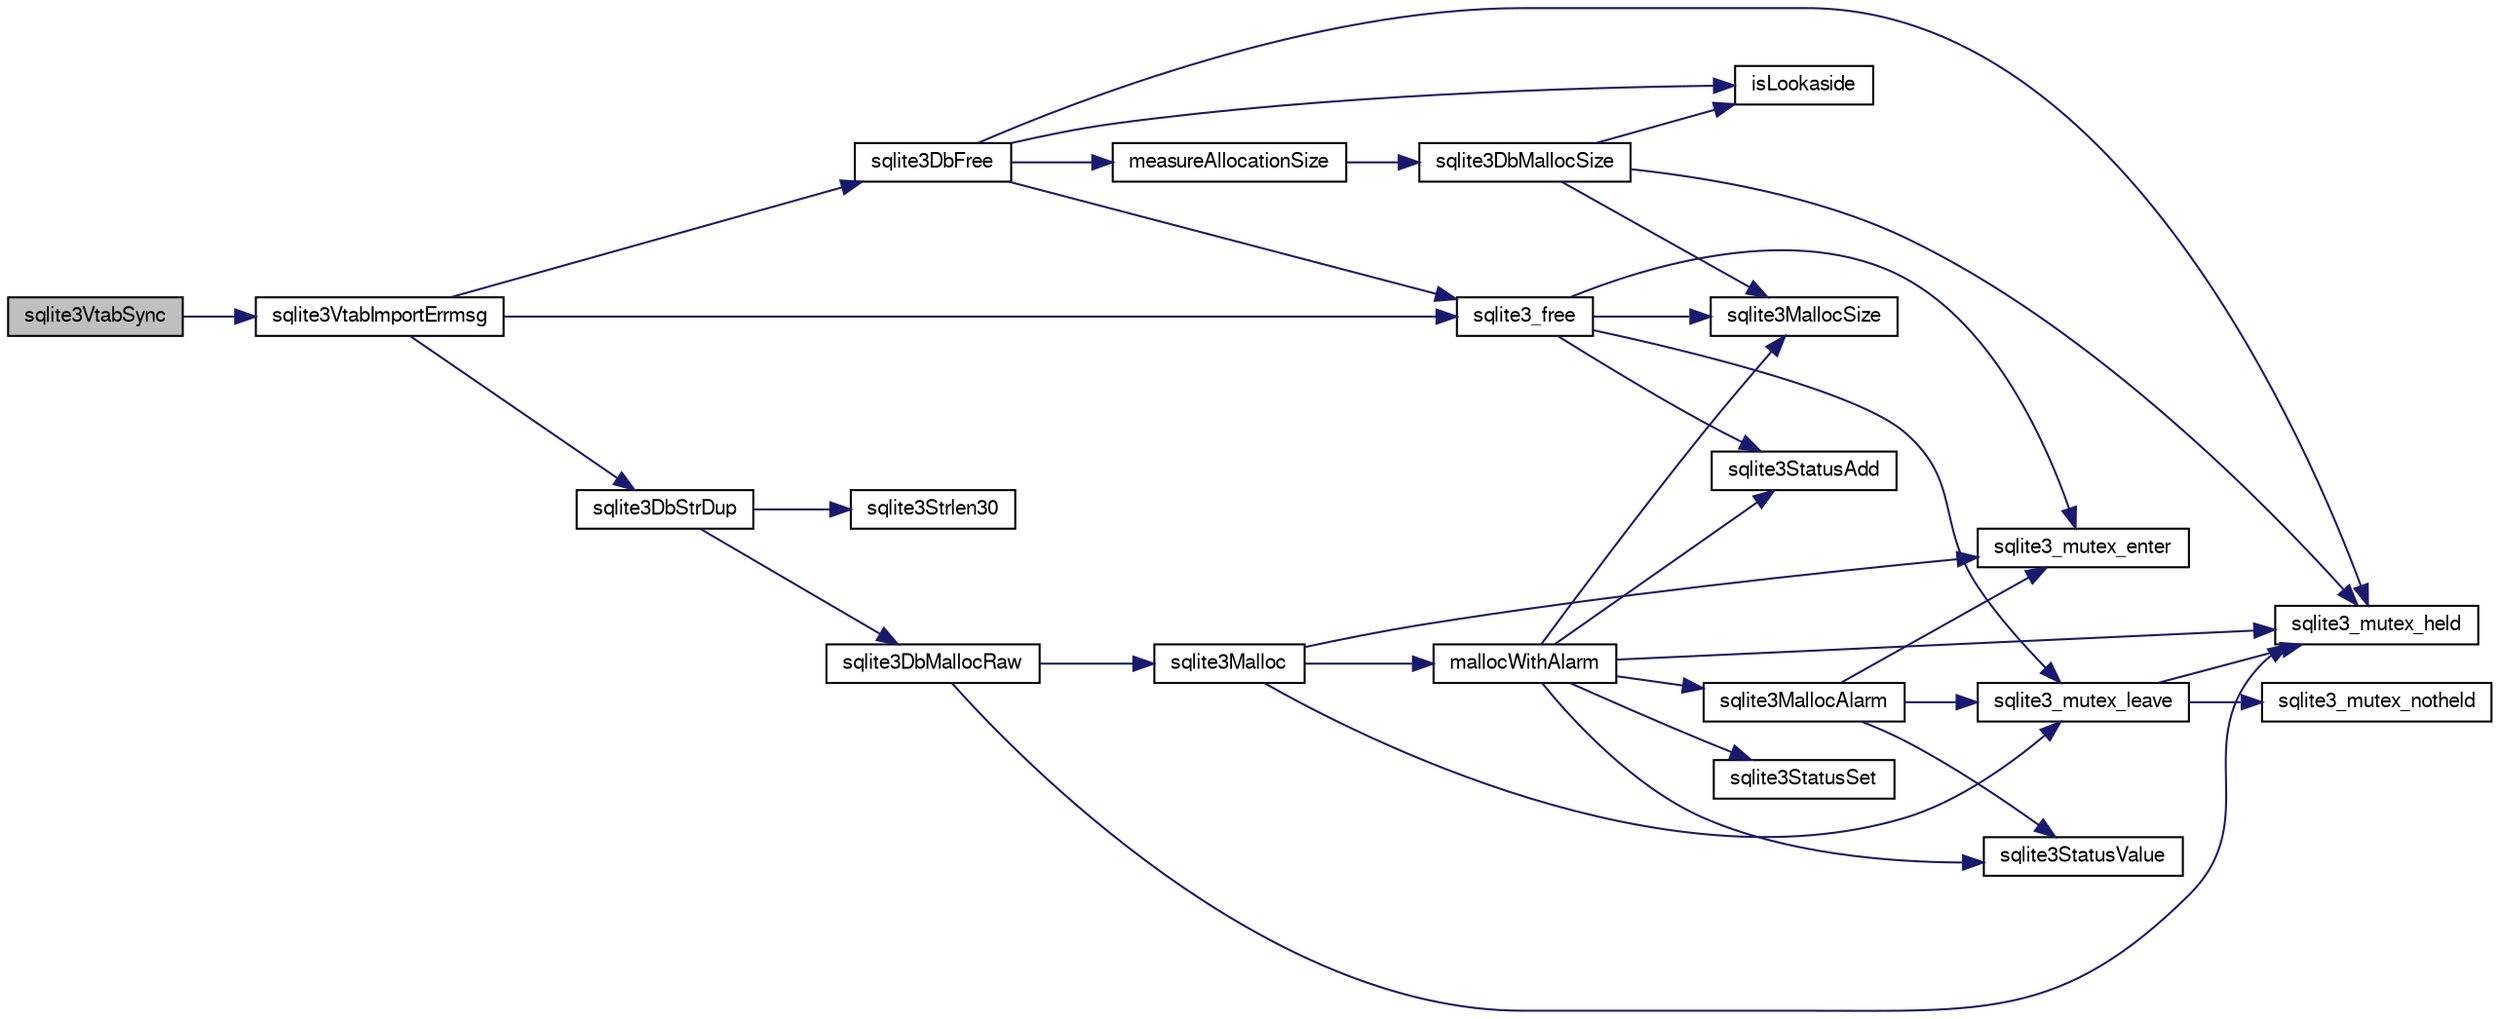 digraph "sqlite3VtabSync"
{
  edge [fontname="FreeSans",fontsize="10",labelfontname="FreeSans",labelfontsize="10"];
  node [fontname="FreeSans",fontsize="10",shape=record];
  rankdir="LR";
  Node805849 [label="sqlite3VtabSync",height=0.2,width=0.4,color="black", fillcolor="grey75", style="filled", fontcolor="black"];
  Node805849 -> Node805850 [color="midnightblue",fontsize="10",style="solid",fontname="FreeSans"];
  Node805850 [label="sqlite3VtabImportErrmsg",height=0.2,width=0.4,color="black", fillcolor="white", style="filled",URL="$sqlite3_8c.html#a96aa708448f6afa640d78b17471c4493"];
  Node805850 -> Node805851 [color="midnightblue",fontsize="10",style="solid",fontname="FreeSans"];
  Node805851 [label="sqlite3DbFree",height=0.2,width=0.4,color="black", fillcolor="white", style="filled",URL="$sqlite3_8c.html#ac70ab821a6607b4a1b909582dc37a069"];
  Node805851 -> Node805852 [color="midnightblue",fontsize="10",style="solid",fontname="FreeSans"];
  Node805852 [label="sqlite3_mutex_held",height=0.2,width=0.4,color="black", fillcolor="white", style="filled",URL="$sqlite3_8c.html#acf77da68932b6bc163c5e68547ecc3e7"];
  Node805851 -> Node805853 [color="midnightblue",fontsize="10",style="solid",fontname="FreeSans"];
  Node805853 [label="measureAllocationSize",height=0.2,width=0.4,color="black", fillcolor="white", style="filled",URL="$sqlite3_8c.html#a45731e644a22fdb756e2b6337224217a"];
  Node805853 -> Node805854 [color="midnightblue",fontsize="10",style="solid",fontname="FreeSans"];
  Node805854 [label="sqlite3DbMallocSize",height=0.2,width=0.4,color="black", fillcolor="white", style="filled",URL="$sqlite3_8c.html#aa397e5a8a03495203a0767abf0a71f86"];
  Node805854 -> Node805855 [color="midnightblue",fontsize="10",style="solid",fontname="FreeSans"];
  Node805855 [label="sqlite3MallocSize",height=0.2,width=0.4,color="black", fillcolor="white", style="filled",URL="$sqlite3_8c.html#acf5d2a5f35270bafb050bd2def576955"];
  Node805854 -> Node805852 [color="midnightblue",fontsize="10",style="solid",fontname="FreeSans"];
  Node805854 -> Node805856 [color="midnightblue",fontsize="10",style="solid",fontname="FreeSans"];
  Node805856 [label="isLookaside",height=0.2,width=0.4,color="black", fillcolor="white", style="filled",URL="$sqlite3_8c.html#a770fa05ff9717b75e16f4d968a77b897"];
  Node805851 -> Node805856 [color="midnightblue",fontsize="10",style="solid",fontname="FreeSans"];
  Node805851 -> Node805857 [color="midnightblue",fontsize="10",style="solid",fontname="FreeSans"];
  Node805857 [label="sqlite3_free",height=0.2,width=0.4,color="black", fillcolor="white", style="filled",URL="$sqlite3_8c.html#a6552349e36a8a691af5487999ab09519"];
  Node805857 -> Node805858 [color="midnightblue",fontsize="10",style="solid",fontname="FreeSans"];
  Node805858 [label="sqlite3_mutex_enter",height=0.2,width=0.4,color="black", fillcolor="white", style="filled",URL="$sqlite3_8c.html#a1c12cde690bd89f104de5cbad12a6bf5"];
  Node805857 -> Node805859 [color="midnightblue",fontsize="10",style="solid",fontname="FreeSans"];
  Node805859 [label="sqlite3StatusAdd",height=0.2,width=0.4,color="black", fillcolor="white", style="filled",URL="$sqlite3_8c.html#afa029f93586aeab4cc85360905dae9cd"];
  Node805857 -> Node805855 [color="midnightblue",fontsize="10",style="solid",fontname="FreeSans"];
  Node805857 -> Node805860 [color="midnightblue",fontsize="10",style="solid",fontname="FreeSans"];
  Node805860 [label="sqlite3_mutex_leave",height=0.2,width=0.4,color="black", fillcolor="white", style="filled",URL="$sqlite3_8c.html#a5838d235601dbd3c1fa993555c6bcc93"];
  Node805860 -> Node805852 [color="midnightblue",fontsize="10",style="solid",fontname="FreeSans"];
  Node805860 -> Node805861 [color="midnightblue",fontsize="10",style="solid",fontname="FreeSans"];
  Node805861 [label="sqlite3_mutex_notheld",height=0.2,width=0.4,color="black", fillcolor="white", style="filled",URL="$sqlite3_8c.html#a83967c837c1c000d3b5adcfaa688f5dc"];
  Node805850 -> Node805862 [color="midnightblue",fontsize="10",style="solid",fontname="FreeSans"];
  Node805862 [label="sqlite3DbStrDup",height=0.2,width=0.4,color="black", fillcolor="white", style="filled",URL="$sqlite3_8c.html#a0ec4772ee6de7316ecd1e6cabb1beeef"];
  Node805862 -> Node805863 [color="midnightblue",fontsize="10",style="solid",fontname="FreeSans"];
  Node805863 [label="sqlite3Strlen30",height=0.2,width=0.4,color="black", fillcolor="white", style="filled",URL="$sqlite3_8c.html#a3dcd80ba41f1a308193dee74857b62a7"];
  Node805862 -> Node805864 [color="midnightblue",fontsize="10",style="solid",fontname="FreeSans"];
  Node805864 [label="sqlite3DbMallocRaw",height=0.2,width=0.4,color="black", fillcolor="white", style="filled",URL="$sqlite3_8c.html#abbe8be0cf7175e11ddc3e2218fad924e"];
  Node805864 -> Node805852 [color="midnightblue",fontsize="10",style="solid",fontname="FreeSans"];
  Node805864 -> Node805865 [color="midnightblue",fontsize="10",style="solid",fontname="FreeSans"];
  Node805865 [label="sqlite3Malloc",height=0.2,width=0.4,color="black", fillcolor="white", style="filled",URL="$sqlite3_8c.html#a361a2eaa846b1885f123abe46f5d8b2b"];
  Node805865 -> Node805858 [color="midnightblue",fontsize="10",style="solid",fontname="FreeSans"];
  Node805865 -> Node805866 [color="midnightblue",fontsize="10",style="solid",fontname="FreeSans"];
  Node805866 [label="mallocWithAlarm",height=0.2,width=0.4,color="black", fillcolor="white", style="filled",URL="$sqlite3_8c.html#ab070d5cf8e48ec8a6a43cf025d48598b"];
  Node805866 -> Node805852 [color="midnightblue",fontsize="10",style="solid",fontname="FreeSans"];
  Node805866 -> Node805867 [color="midnightblue",fontsize="10",style="solid",fontname="FreeSans"];
  Node805867 [label="sqlite3StatusSet",height=0.2,width=0.4,color="black", fillcolor="white", style="filled",URL="$sqlite3_8c.html#afec7586c01fcb5ea17dc9d7725a589d9"];
  Node805866 -> Node805868 [color="midnightblue",fontsize="10",style="solid",fontname="FreeSans"];
  Node805868 [label="sqlite3StatusValue",height=0.2,width=0.4,color="black", fillcolor="white", style="filled",URL="$sqlite3_8c.html#a30b8ac296c6e200c1fa57708d52c6ef6"];
  Node805866 -> Node805869 [color="midnightblue",fontsize="10",style="solid",fontname="FreeSans"];
  Node805869 [label="sqlite3MallocAlarm",height=0.2,width=0.4,color="black", fillcolor="white", style="filled",URL="$sqlite3_8c.html#ada66988e8471d1198f3219c062377508"];
  Node805869 -> Node805868 [color="midnightblue",fontsize="10",style="solid",fontname="FreeSans"];
  Node805869 -> Node805860 [color="midnightblue",fontsize="10",style="solid",fontname="FreeSans"];
  Node805869 -> Node805858 [color="midnightblue",fontsize="10",style="solid",fontname="FreeSans"];
  Node805866 -> Node805855 [color="midnightblue",fontsize="10",style="solid",fontname="FreeSans"];
  Node805866 -> Node805859 [color="midnightblue",fontsize="10",style="solid",fontname="FreeSans"];
  Node805865 -> Node805860 [color="midnightblue",fontsize="10",style="solid",fontname="FreeSans"];
  Node805850 -> Node805857 [color="midnightblue",fontsize="10",style="solid",fontname="FreeSans"];
}
